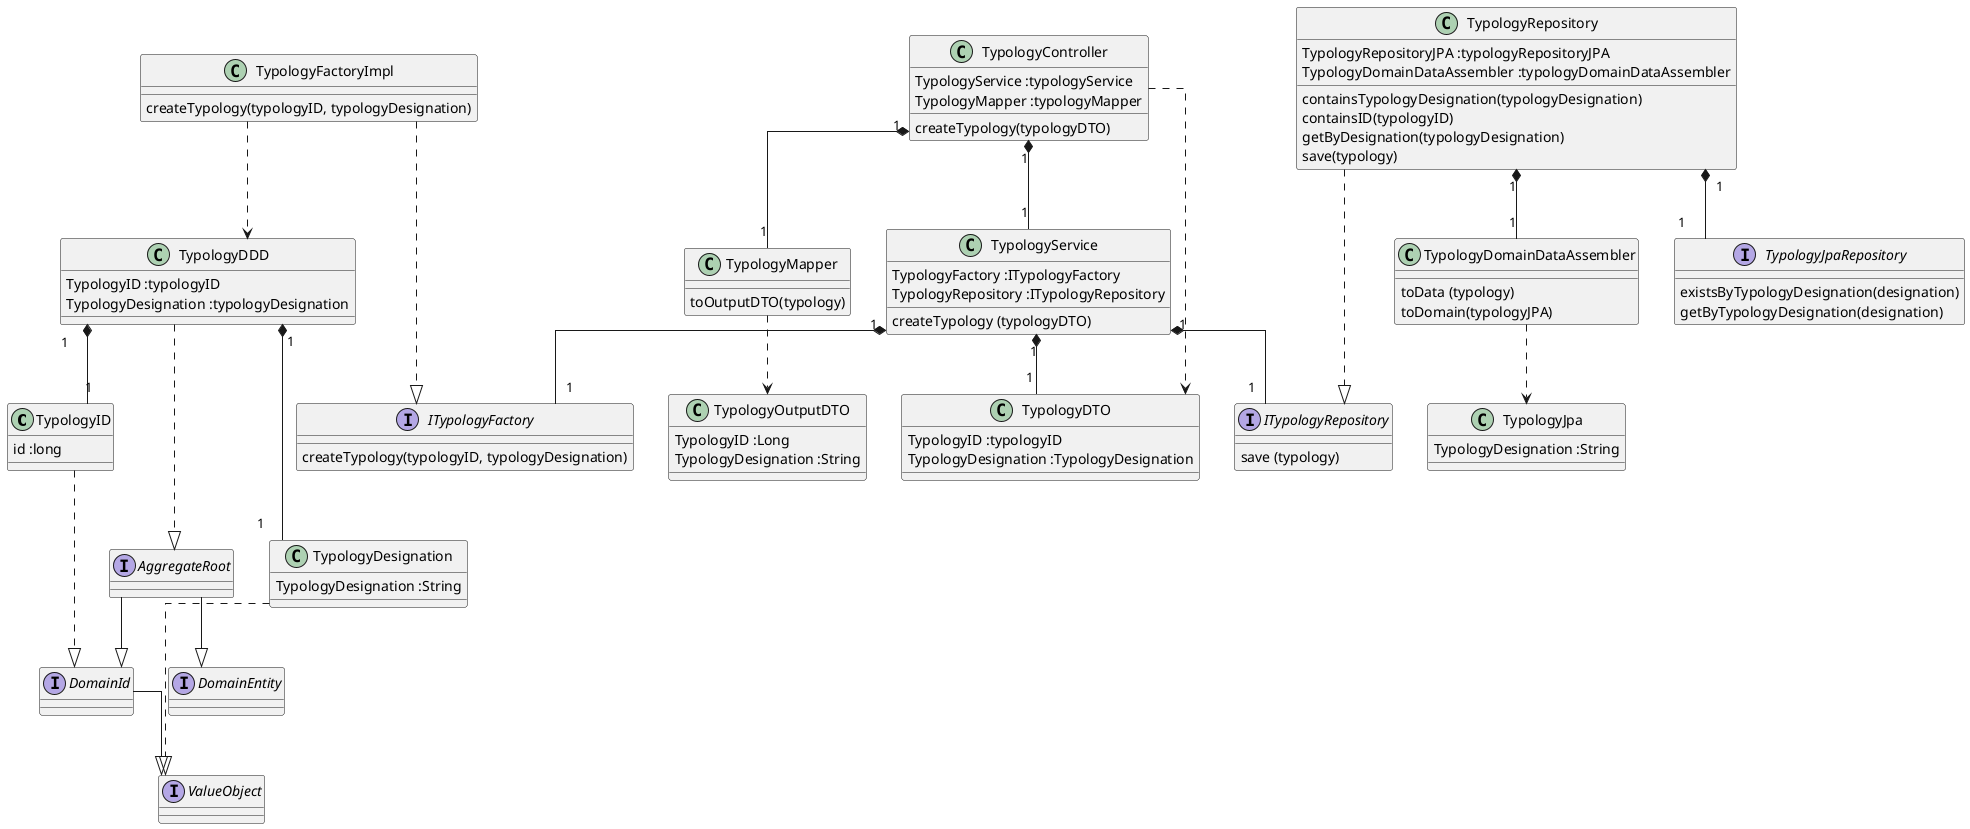 @startuml
skinparam linetype ortho

class TypologyID {
id :long
}

class TypologyDesignation {
TypologyDesignation :String
}

class TypologyDDD {
TypologyID :typologyID
TypologyDesignation :typologyDesignation
}

class TypologyFactoryImpl{
createTypology(typologyID, typologyDesignation)
}

interface ITypologyFactory{
createTypology(typologyID, typologyDesignation)
}

class TypologyDTO{
TypologyID :typologyID
TypologyDesignation :TypologyDesignation
}

class TypologyMapper {
toOutputDTO(typology)
}

class TypologyOutputDTO {
TypologyID :Long
TypologyDesignation :String
}

class TypologyJpa{
TypologyDesignation :String
}

class TypologyDomainDataAssembler {
toData (typology)
toDomain(typologyJPA)
}

class TypologyController {
TypologyService :typologyService
TypologyMapper :typologyMapper
createTypology(typologyDTO)
}

interface TypologyJpaRepository {
existsByTypologyDesignation(designation)
getByTypologyDesignation(designation)
}

class TypologyRepository {
TypologyRepositoryJPA :typologyRepositoryJPA
TypologyDomainDataAssembler :typologyDomainDataAssembler
containsTypologyDesignation(typologyDesignation)
containsID(typologyID)
getByDesignation(typologyDesignation)
save(typology)
}

interface ITypologyRepository {
save (typology)
}

class TypologyService {
TypologyFactory :ITypologyFactory
TypologyRepository :ITypologyRepository
createTypology (typologyDTO)
}

interface AggregateRoot{
}
interface DomainEntity{
}
interface DomainId{
}
interface ValueObject{
}

AggregateRoot --|> DomainId
AggregateRoot --|> DomainEntity
DomainId --|> ValueObject
TypologyDesignation -..|> ValueObject
TypologyID -..|> DomainId
TypologyRepository -..|> ITypologyRepository
TypologyRepository "1" *-- "1" TypologyJpaRepository
TypologyRepository "1" *-- "1" TypologyDomainDataAssembler
TypologyDDD -..|> AggregateRoot
TypologyFactoryImpl -..|> ITypologyFactory
TypologyFactoryImpl ..> TypologyDDD
TypologyController "1" *-- "1" TypologyService
TypologyController ..> TypologyDTO
TypologyController "1" *-- "1" TypologyMapper
TypologyDDD "1" *-- "1" TypologyID
TypologyDDD "1" *-- "1" TypologyDesignation
TypologyMapper ..> TypologyOutputDTO
TypologyService "1" *-- "1" ITypologyFactory
TypologyService "1" *-- "1" ITypologyRepository
TypologyService "1" *-- "1" TypologyDTO
TypologyDomainDataAssembler ..> TypologyJpa

@enduml